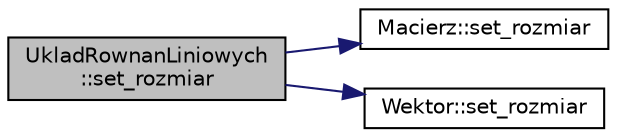 digraph "UkladRownanLiniowych::set_rozmiar"
{
  edge [fontname="Helvetica",fontsize="10",labelfontname="Helvetica",labelfontsize="10"];
  node [fontname="Helvetica",fontsize="10",shape=record];
  rankdir="LR";
  Node1 [label="UkladRownanLiniowych\l::set_rozmiar",height=0.2,width=0.4,color="black", fillcolor="grey75", style="filled" fontcolor="black"];
  Node1 -> Node2 [color="midnightblue",fontsize="10",style="solid",fontname="Helvetica"];
  Node2 [label="Macierz::set_rozmiar",height=0.2,width=0.4,color="black", fillcolor="white", style="filled",URL="$class_macierz.html#a8caa64a7e7ccf7290e852b5e9ac2dcf3",tooltip="Metoda ustawia rozmiar macierzy. "];
  Node1 -> Node3 [color="midnightblue",fontsize="10",style="solid",fontname="Helvetica"];
  Node3 [label="Wektor::set_rozmiar",height=0.2,width=0.4,color="black", fillcolor="white", style="filled",URL="$class_wektor.html#a004b9ab8cd77fa90803635f86fab9023",tooltip="Metoda ustawia rozmiar wektora. "];
}
